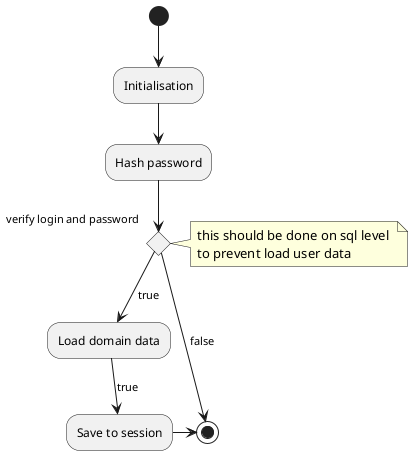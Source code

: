 @startuml
(*) --> "Initialisation"
--> "Hash password"
if "verify login and password" then
    note right: this should be done on sql level \nto prevent load user data
    -->[true] "Load domain data"
    -->[true] "Save to session"
    -> (*)
else
    -->[false] (*)
endif
@enduml